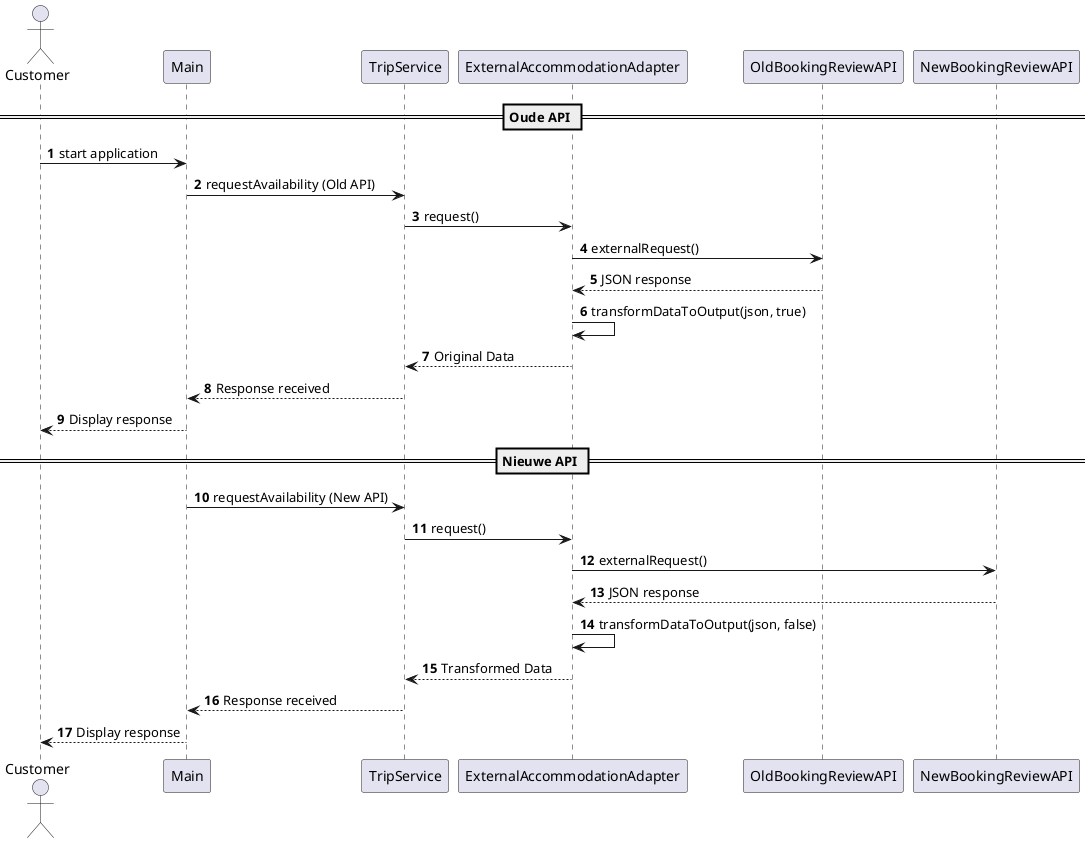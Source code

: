 @startuml

autonumber

actor Customer
participant Main
participant TripService
participant ExternalAccommodationAdapter
participant OldBookingReviewAPI
participant NewBookingReviewAPI

== Oude API ==

Customer -> Main: start application
Main -> TripService: requestAvailability (Old API)
TripService -> ExternalAccommodationAdapter: request()
ExternalAccommodationAdapter -> OldBookingReviewAPI: externalRequest()
OldBookingReviewAPI --> ExternalAccommodationAdapter: JSON response
ExternalAccommodationAdapter -> ExternalAccommodationAdapter: transformDataToOutput(json, true)
ExternalAccommodationAdapter --> TripService: Original Data
TripService --> Main: Response received
Main --> Customer: Display response

== Nieuwe API ==

Main -> TripService: requestAvailability (New API)
TripService -> ExternalAccommodationAdapter: request()
ExternalAccommodationAdapter -> NewBookingReviewAPI: externalRequest()
NewBookingReviewAPI --> ExternalAccommodationAdapter: JSON response
ExternalAccommodationAdapter -> ExternalAccommodationAdapter: transformDataToOutput(json, false)
ExternalAccommodationAdapter --> TripService: Transformed Data
TripService --> Main: Response received
Main --> Customer: Display response

@enduml
